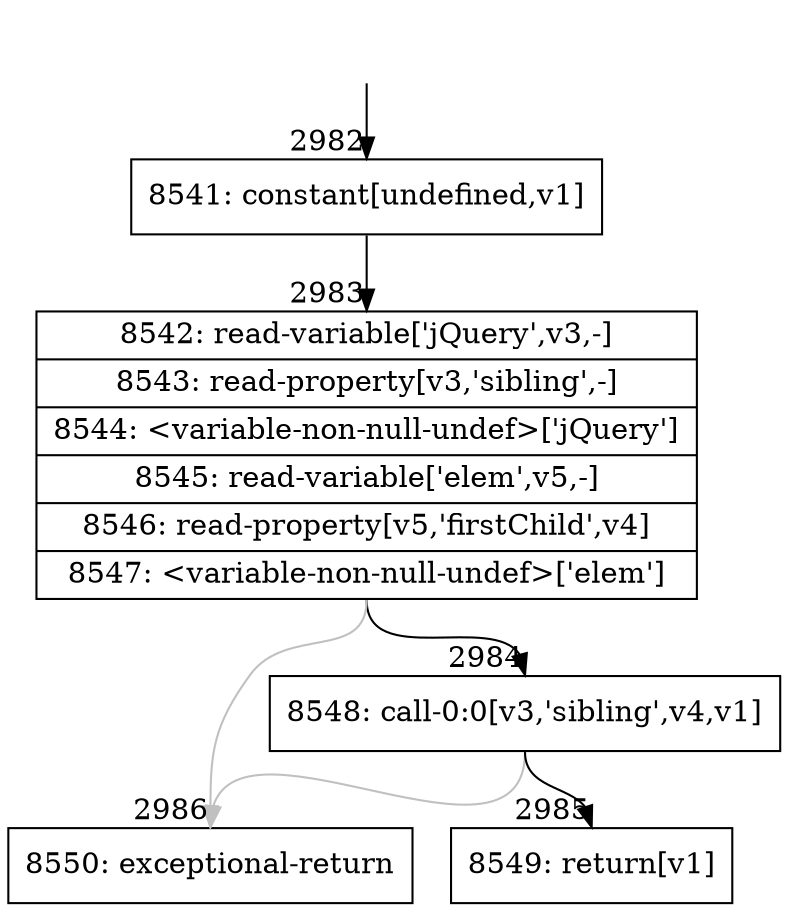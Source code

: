 digraph {
rankdir="TD"
BB_entry195[shape=none,label=""];
BB_entry195 -> BB2982 [tailport=s, headport=n, headlabel="    2982"]
BB2982 [shape=record label="{8541: constant[undefined,v1]}" ] 
BB2982 -> BB2983 [tailport=s, headport=n, headlabel="      2983"]
BB2983 [shape=record label="{8542: read-variable['jQuery',v3,-]|8543: read-property[v3,'sibling',-]|8544: \<variable-non-null-undef\>['jQuery']|8545: read-variable['elem',v5,-]|8546: read-property[v5,'firstChild',v4]|8547: \<variable-non-null-undef\>['elem']}" ] 
BB2983 -> BB2984 [tailport=s, headport=n, headlabel="      2984"]
BB2983 -> BB2986 [tailport=s, headport=n, color=gray, headlabel="      2986"]
BB2984 [shape=record label="{8548: call-0:0[v3,'sibling',v4,v1]}" ] 
BB2984 -> BB2985 [tailport=s, headport=n, headlabel="      2985"]
BB2984 -> BB2986 [tailport=s, headport=n, color=gray]
BB2985 [shape=record label="{8549: return[v1]}" ] 
BB2986 [shape=record label="{8550: exceptional-return}" ] 
}
